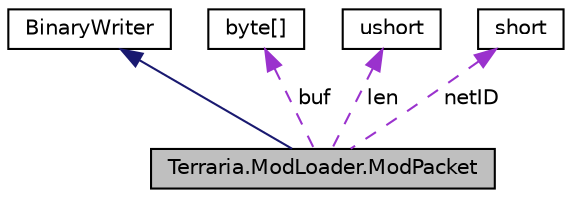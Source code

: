 digraph "Terraria.ModLoader.ModPacket"
{
 // LATEX_PDF_SIZE
  edge [fontname="Helvetica",fontsize="10",labelfontname="Helvetica",labelfontsize="10"];
  node [fontname="Helvetica",fontsize="10",shape=record];
  Node1 [label="Terraria.ModLoader.ModPacket",height=0.2,width=0.4,color="black", fillcolor="grey75", style="filled", fontcolor="black",tooltip="This class inherits from BinaryWriter. This means that you can use all of its writing functions to se..."];
  Node2 -> Node1 [dir="back",color="midnightblue",fontsize="10",style="solid",fontname="Helvetica"];
  Node2 [label="BinaryWriter",height=0.2,width=0.4,color="black", fillcolor="white", style="filled",URL="$class_binary_writer.html",tooltip=" "];
  Node3 -> Node1 [dir="back",color="darkorchid3",fontsize="10",style="dashed",label=" buf" ,fontname="Helvetica"];
  Node3 [label="byte[]",height=0.2,width=0.4,color="black", fillcolor="white", style="filled",tooltip=" "];
  Node4 -> Node1 [dir="back",color="darkorchid3",fontsize="10",style="dashed",label=" len" ,fontname="Helvetica"];
  Node4 [label="ushort",height=0.2,width=0.4,color="black", fillcolor="white", style="filled",tooltip=" "];
  Node5 -> Node1 [dir="back",color="darkorchid3",fontsize="10",style="dashed",label=" netID" ,fontname="Helvetica"];
  Node5 [label="short",height=0.2,width=0.4,color="black", fillcolor="white", style="filled",tooltip=" "];
}

